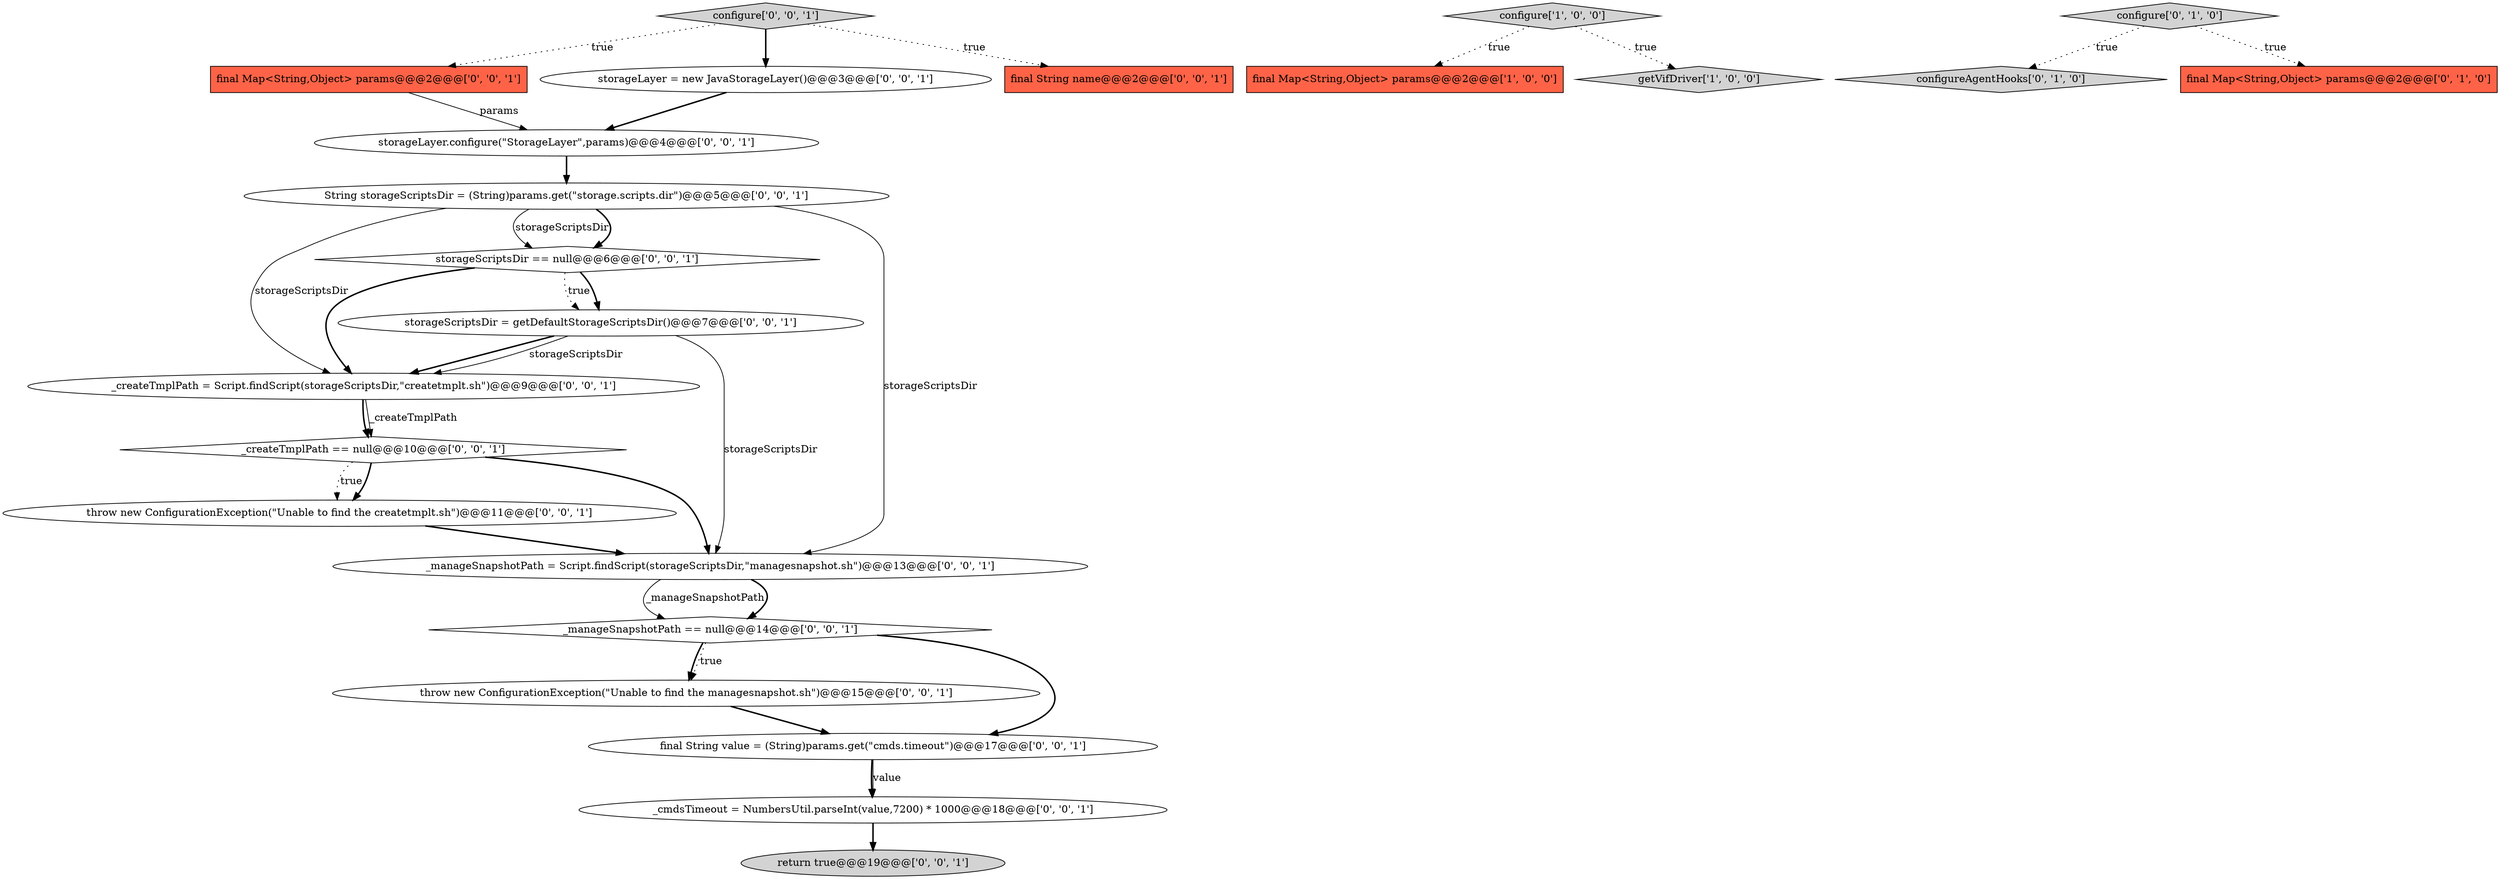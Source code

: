 digraph {
16 [style = filled, label = "_createTmplPath = Script.findScript(storageScriptsDir,\"createtmplt.sh\")@@@9@@@['0', '0', '1']", fillcolor = white, shape = ellipse image = "AAA0AAABBB3BBB"];
21 [style = filled, label = "configure['0', '0', '1']", fillcolor = lightgray, shape = diamond image = "AAA0AAABBB3BBB"];
19 [style = filled, label = "return true@@@19@@@['0', '0', '1']", fillcolor = lightgray, shape = ellipse image = "AAA0AAABBB3BBB"];
10 [style = filled, label = "_createTmplPath == null@@@10@@@['0', '0', '1']", fillcolor = white, shape = diamond image = "AAA0AAABBB3BBB"];
17 [style = filled, label = "throw new ConfigurationException(\"Unable to find the managesnapshot.sh\")@@@15@@@['0', '0', '1']", fillcolor = white, shape = ellipse image = "AAA0AAABBB3BBB"];
11 [style = filled, label = "final Map<String,Object> params@@@2@@@['0', '0', '1']", fillcolor = tomato, shape = box image = "AAA0AAABBB3BBB"];
8 [style = filled, label = "storageLayer = new JavaStorageLayer()@@@3@@@['0', '0', '1']", fillcolor = white, shape = ellipse image = "AAA0AAABBB3BBB"];
12 [style = filled, label = "storageScriptsDir == null@@@6@@@['0', '0', '1']", fillcolor = white, shape = diamond image = "AAA0AAABBB3BBB"];
7 [style = filled, label = "throw new ConfigurationException(\"Unable to find the createtmplt.sh\")@@@11@@@['0', '0', '1']", fillcolor = white, shape = ellipse image = "AAA0AAABBB3BBB"];
0 [style = filled, label = "configure['1', '0', '0']", fillcolor = lightgray, shape = diamond image = "AAA0AAABBB1BBB"];
9 [style = filled, label = "String storageScriptsDir = (String)params.get(\"storage.scripts.dir\")@@@5@@@['0', '0', '1']", fillcolor = white, shape = ellipse image = "AAA0AAABBB3BBB"];
4 [style = filled, label = "configure['0', '1', '0']", fillcolor = lightgray, shape = diamond image = "AAA0AAABBB2BBB"];
14 [style = filled, label = "_manageSnapshotPath == null@@@14@@@['0', '0', '1']", fillcolor = white, shape = diamond image = "AAA0AAABBB3BBB"];
15 [style = filled, label = "_cmdsTimeout = NumbersUtil.parseInt(value,7200) * 1000@@@18@@@['0', '0', '1']", fillcolor = white, shape = ellipse image = "AAA0AAABBB3BBB"];
13 [style = filled, label = "_manageSnapshotPath = Script.findScript(storageScriptsDir,\"managesnapshot.sh\")@@@13@@@['0', '0', '1']", fillcolor = white, shape = ellipse image = "AAA0AAABBB3BBB"];
6 [style = filled, label = "final String value = (String)params.get(\"cmds.timeout\")@@@17@@@['0', '0', '1']", fillcolor = white, shape = ellipse image = "AAA0AAABBB3BBB"];
18 [style = filled, label = "storageScriptsDir = getDefaultStorageScriptsDir()@@@7@@@['0', '0', '1']", fillcolor = white, shape = ellipse image = "AAA0AAABBB3BBB"];
2 [style = filled, label = "final Map<String,Object> params@@@2@@@['1', '0', '0']", fillcolor = tomato, shape = box image = "AAA0AAABBB1BBB"];
22 [style = filled, label = "storageLayer.configure(\"StorageLayer\",params)@@@4@@@['0', '0', '1']", fillcolor = white, shape = ellipse image = "AAA0AAABBB3BBB"];
1 [style = filled, label = "getVifDriver['1', '0', '0']", fillcolor = lightgray, shape = diamond image = "AAA0AAABBB1BBB"];
3 [style = filled, label = "configureAgentHooks['0', '1', '0']", fillcolor = lightgray, shape = diamond image = "AAA0AAABBB2BBB"];
5 [style = filled, label = "final Map<String,Object> params@@@2@@@['0', '1', '0']", fillcolor = tomato, shape = box image = "AAA0AAABBB2BBB"];
20 [style = filled, label = "final String name@@@2@@@['0', '0', '1']", fillcolor = tomato, shape = box image = "AAA0AAABBB3BBB"];
0->2 [style = dotted, label="true"];
12->18 [style = dotted, label="true"];
11->22 [style = solid, label="params"];
14->17 [style = bold, label=""];
0->1 [style = dotted, label="true"];
4->3 [style = dotted, label="true"];
6->15 [style = bold, label=""];
15->19 [style = bold, label=""];
21->8 [style = bold, label=""];
10->7 [style = dotted, label="true"];
9->16 [style = solid, label="storageScriptsDir"];
22->9 [style = bold, label=""];
21->20 [style = dotted, label="true"];
9->13 [style = solid, label="storageScriptsDir"];
16->10 [style = bold, label=""];
12->16 [style = bold, label=""];
7->13 [style = bold, label=""];
10->7 [style = bold, label=""];
10->13 [style = bold, label=""];
13->14 [style = solid, label="_manageSnapshotPath"];
17->6 [style = bold, label=""];
8->22 [style = bold, label=""];
18->16 [style = bold, label=""];
12->18 [style = bold, label=""];
9->12 [style = solid, label="storageScriptsDir"];
14->6 [style = bold, label=""];
4->5 [style = dotted, label="true"];
18->16 [style = solid, label="storageScriptsDir"];
18->13 [style = solid, label="storageScriptsDir"];
6->15 [style = solid, label="value"];
21->11 [style = dotted, label="true"];
13->14 [style = bold, label=""];
16->10 [style = solid, label="_createTmplPath"];
9->12 [style = bold, label=""];
14->17 [style = dotted, label="true"];
}

